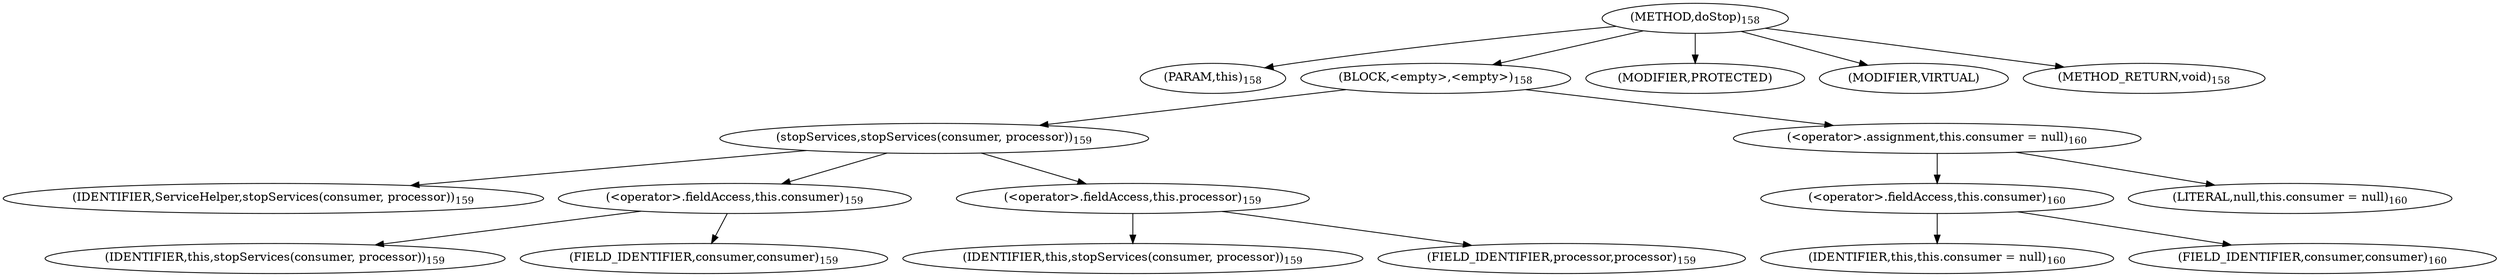 digraph "doStop" {  
"378" [label = <(METHOD,doStop)<SUB>158</SUB>> ]
"379" [label = <(PARAM,this)<SUB>158</SUB>> ]
"380" [label = <(BLOCK,&lt;empty&gt;,&lt;empty&gt;)<SUB>158</SUB>> ]
"381" [label = <(stopServices,stopServices(consumer, processor))<SUB>159</SUB>> ]
"382" [label = <(IDENTIFIER,ServiceHelper,stopServices(consumer, processor))<SUB>159</SUB>> ]
"383" [label = <(&lt;operator&gt;.fieldAccess,this.consumer)<SUB>159</SUB>> ]
"384" [label = <(IDENTIFIER,this,stopServices(consumer, processor))<SUB>159</SUB>> ]
"385" [label = <(FIELD_IDENTIFIER,consumer,consumer)<SUB>159</SUB>> ]
"386" [label = <(&lt;operator&gt;.fieldAccess,this.processor)<SUB>159</SUB>> ]
"387" [label = <(IDENTIFIER,this,stopServices(consumer, processor))<SUB>159</SUB>> ]
"388" [label = <(FIELD_IDENTIFIER,processor,processor)<SUB>159</SUB>> ]
"389" [label = <(&lt;operator&gt;.assignment,this.consumer = null)<SUB>160</SUB>> ]
"390" [label = <(&lt;operator&gt;.fieldAccess,this.consumer)<SUB>160</SUB>> ]
"391" [label = <(IDENTIFIER,this,this.consumer = null)<SUB>160</SUB>> ]
"392" [label = <(FIELD_IDENTIFIER,consumer,consumer)<SUB>160</SUB>> ]
"393" [label = <(LITERAL,null,this.consumer = null)<SUB>160</SUB>> ]
"394" [label = <(MODIFIER,PROTECTED)> ]
"395" [label = <(MODIFIER,VIRTUAL)> ]
"396" [label = <(METHOD_RETURN,void)<SUB>158</SUB>> ]
  "378" -> "379" 
  "378" -> "380" 
  "378" -> "394" 
  "378" -> "395" 
  "378" -> "396" 
  "380" -> "381" 
  "380" -> "389" 
  "381" -> "382" 
  "381" -> "383" 
  "381" -> "386" 
  "383" -> "384" 
  "383" -> "385" 
  "386" -> "387" 
  "386" -> "388" 
  "389" -> "390" 
  "389" -> "393" 
  "390" -> "391" 
  "390" -> "392" 
}
